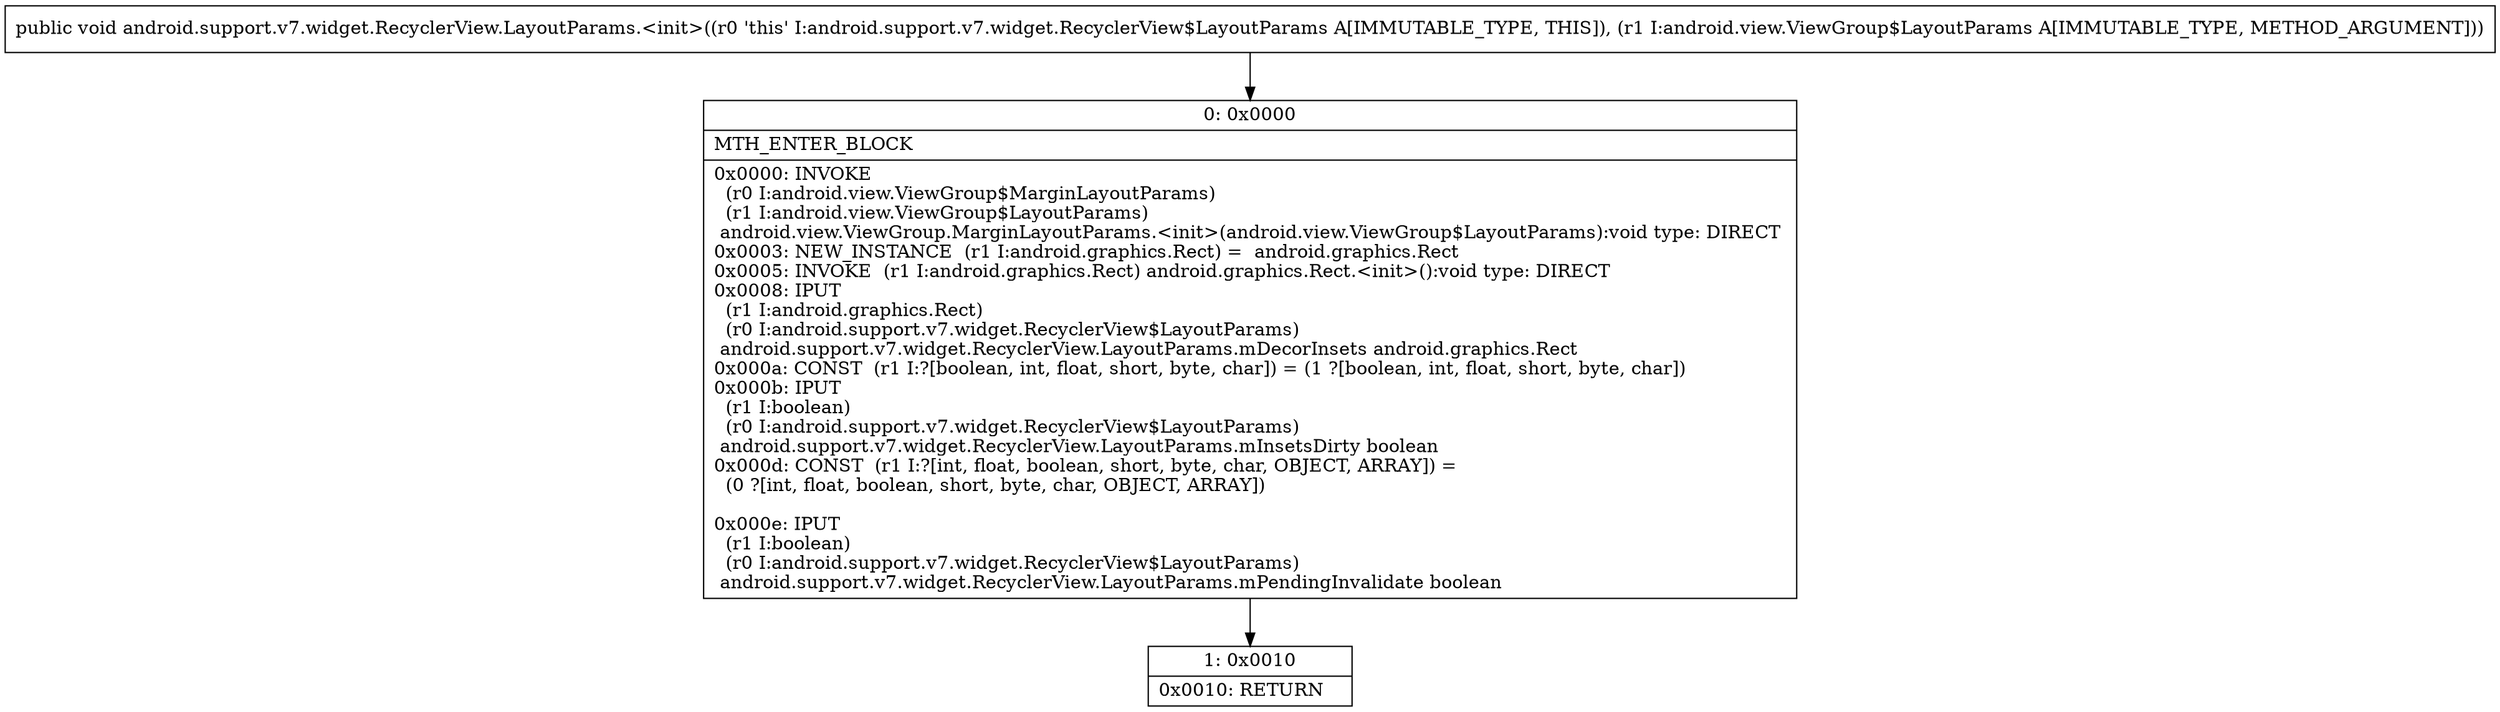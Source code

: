 digraph "CFG forandroid.support.v7.widget.RecyclerView.LayoutParams.\<init\>(Landroid\/view\/ViewGroup$LayoutParams;)V" {
Node_0 [shape=record,label="{0\:\ 0x0000|MTH_ENTER_BLOCK\l|0x0000: INVOKE  \l  (r0 I:android.view.ViewGroup$MarginLayoutParams)\l  (r1 I:android.view.ViewGroup$LayoutParams)\l android.view.ViewGroup.MarginLayoutParams.\<init\>(android.view.ViewGroup$LayoutParams):void type: DIRECT \l0x0003: NEW_INSTANCE  (r1 I:android.graphics.Rect) =  android.graphics.Rect \l0x0005: INVOKE  (r1 I:android.graphics.Rect) android.graphics.Rect.\<init\>():void type: DIRECT \l0x0008: IPUT  \l  (r1 I:android.graphics.Rect)\l  (r0 I:android.support.v7.widget.RecyclerView$LayoutParams)\l android.support.v7.widget.RecyclerView.LayoutParams.mDecorInsets android.graphics.Rect \l0x000a: CONST  (r1 I:?[boolean, int, float, short, byte, char]) = (1 ?[boolean, int, float, short, byte, char]) \l0x000b: IPUT  \l  (r1 I:boolean)\l  (r0 I:android.support.v7.widget.RecyclerView$LayoutParams)\l android.support.v7.widget.RecyclerView.LayoutParams.mInsetsDirty boolean \l0x000d: CONST  (r1 I:?[int, float, boolean, short, byte, char, OBJECT, ARRAY]) = \l  (0 ?[int, float, boolean, short, byte, char, OBJECT, ARRAY])\l \l0x000e: IPUT  \l  (r1 I:boolean)\l  (r0 I:android.support.v7.widget.RecyclerView$LayoutParams)\l android.support.v7.widget.RecyclerView.LayoutParams.mPendingInvalidate boolean \l}"];
Node_1 [shape=record,label="{1\:\ 0x0010|0x0010: RETURN   \l}"];
MethodNode[shape=record,label="{public void android.support.v7.widget.RecyclerView.LayoutParams.\<init\>((r0 'this' I:android.support.v7.widget.RecyclerView$LayoutParams A[IMMUTABLE_TYPE, THIS]), (r1 I:android.view.ViewGroup$LayoutParams A[IMMUTABLE_TYPE, METHOD_ARGUMENT])) }"];
MethodNode -> Node_0;
Node_0 -> Node_1;
}

